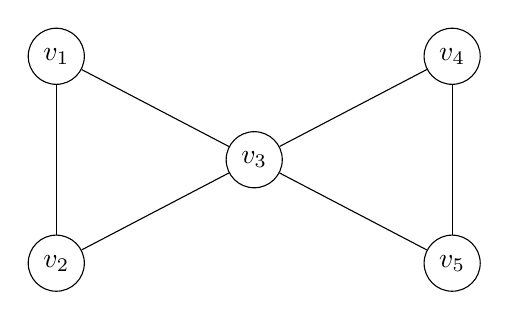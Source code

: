 \begin{tikzpicture}[node distance = 0.8cm and 2cm]
    \node[draw,circle] (v3) {$v_3$};
    \node[draw,circle] (v1) [above left = of v3] {$v_1$};
    \node[draw,circle] (v2) [below left = of v3] {$v_2$};
    \node[draw,circle] (v4) [above right = of v3] {$v_4$};
    \node[draw,circle] (v5) [below right = of v3] {$v_5$};

    \path[draw]
        (v1) edge (v2)
        (v2) edge (v3)
        (v3) edge (v1)
        (v4) edge (v5)
        (v5) edge (v3)
        (v3) edge (v4)
    ;
\end{tikzpicture}
